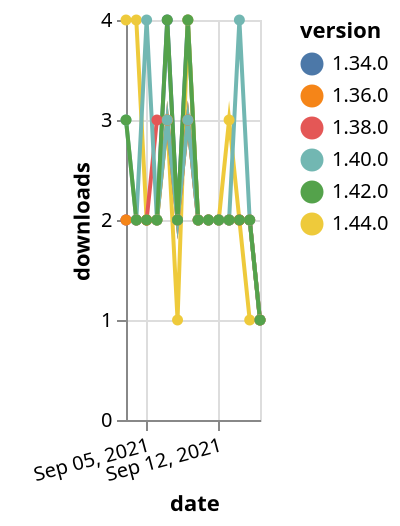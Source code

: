 {"$schema": "https://vega.github.io/schema/vega-lite/v5.json", "description": "A simple bar chart with embedded data.", "data": {"values": [{"date": "2021-09-03", "total": 2289, "delta": 2, "version": "1.34.0"}, {"date": "2021-09-04", "total": 2291, "delta": 2, "version": "1.34.0"}, {"date": "2021-09-05", "total": 2293, "delta": 2, "version": "1.34.0"}, {"date": "2021-09-06", "total": 2295, "delta": 2, "version": "1.34.0"}, {"date": "2021-09-07", "total": 2299, "delta": 4, "version": "1.34.0"}, {"date": "2021-09-08", "total": 2301, "delta": 2, "version": "1.34.0"}, {"date": "2021-09-09", "total": 2305, "delta": 4, "version": "1.34.0"}, {"date": "2021-09-10", "total": 2307, "delta": 2, "version": "1.34.0"}, {"date": "2021-09-11", "total": 2309, "delta": 2, "version": "1.34.0"}, {"date": "2021-09-12", "total": 2311, "delta": 2, "version": "1.34.0"}, {"date": "2021-09-13", "total": 2313, "delta": 2, "version": "1.34.0"}, {"date": "2021-09-14", "total": 2315, "delta": 2, "version": "1.34.0"}, {"date": "2021-09-15", "total": 2317, "delta": 2, "version": "1.34.0"}, {"date": "2021-09-16", "total": 2318, "delta": 1, "version": "1.34.0"}, {"date": "2021-09-03", "total": 215, "delta": 4, "version": "1.44.0"}, {"date": "2021-09-04", "total": 219, "delta": 4, "version": "1.44.0"}, {"date": "2021-09-05", "total": 221, "delta": 2, "version": "1.44.0"}, {"date": "2021-09-06", "total": 223, "delta": 2, "version": "1.44.0"}, {"date": "2021-09-07", "total": 226, "delta": 3, "version": "1.44.0"}, {"date": "2021-09-08", "total": 227, "delta": 1, "version": "1.44.0"}, {"date": "2021-09-09", "total": 231, "delta": 4, "version": "1.44.0"}, {"date": "2021-09-10", "total": 233, "delta": 2, "version": "1.44.0"}, {"date": "2021-09-11", "total": 235, "delta": 2, "version": "1.44.0"}, {"date": "2021-09-12", "total": 237, "delta": 2, "version": "1.44.0"}, {"date": "2021-09-13", "total": 240, "delta": 3, "version": "1.44.0"}, {"date": "2021-09-14", "total": 242, "delta": 2, "version": "1.44.0"}, {"date": "2021-09-15", "total": 243, "delta": 1, "version": "1.44.0"}, {"date": "2021-09-16", "total": 244, "delta": 1, "version": "1.44.0"}, {"date": "2021-09-03", "total": 1451, "delta": 2, "version": "1.38.0"}, {"date": "2021-09-04", "total": 1453, "delta": 2, "version": "1.38.0"}, {"date": "2021-09-05", "total": 1455, "delta": 2, "version": "1.38.0"}, {"date": "2021-09-06", "total": 1458, "delta": 3, "version": "1.38.0"}, {"date": "2021-09-07", "total": 1461, "delta": 3, "version": "1.38.0"}, {"date": "2021-09-08", "total": 1463, "delta": 2, "version": "1.38.0"}, {"date": "2021-09-09", "total": 1466, "delta": 3, "version": "1.38.0"}, {"date": "2021-09-10", "total": 1468, "delta": 2, "version": "1.38.0"}, {"date": "2021-09-11", "total": 1470, "delta": 2, "version": "1.38.0"}, {"date": "2021-09-12", "total": 1472, "delta": 2, "version": "1.38.0"}, {"date": "2021-09-13", "total": 1474, "delta": 2, "version": "1.38.0"}, {"date": "2021-09-14", "total": 1476, "delta": 2, "version": "1.38.0"}, {"date": "2021-09-15", "total": 1478, "delta": 2, "version": "1.38.0"}, {"date": "2021-09-16", "total": 1479, "delta": 1, "version": "1.38.0"}, {"date": "2021-09-03", "total": 1634, "delta": 2, "version": "1.36.0"}, {"date": "2021-09-04", "total": 1636, "delta": 2, "version": "1.36.0"}, {"date": "2021-09-05", "total": 1638, "delta": 2, "version": "1.36.0"}, {"date": "2021-09-06", "total": 1640, "delta": 2, "version": "1.36.0"}, {"date": "2021-09-07", "total": 1643, "delta": 3, "version": "1.36.0"}, {"date": "2021-09-08", "total": 1645, "delta": 2, "version": "1.36.0"}, {"date": "2021-09-09", "total": 1648, "delta": 3, "version": "1.36.0"}, {"date": "2021-09-10", "total": 1650, "delta": 2, "version": "1.36.0"}, {"date": "2021-09-11", "total": 1652, "delta": 2, "version": "1.36.0"}, {"date": "2021-09-12", "total": 1654, "delta": 2, "version": "1.36.0"}, {"date": "2021-09-13", "total": 1656, "delta": 2, "version": "1.36.0"}, {"date": "2021-09-14", "total": 1658, "delta": 2, "version": "1.36.0"}, {"date": "2021-09-15", "total": 1660, "delta": 2, "version": "1.36.0"}, {"date": "2021-09-16", "total": 1661, "delta": 1, "version": "1.36.0"}, {"date": "2021-09-03", "total": 999, "delta": 3, "version": "1.40.0"}, {"date": "2021-09-04", "total": 1001, "delta": 2, "version": "1.40.0"}, {"date": "2021-09-05", "total": 1005, "delta": 4, "version": "1.40.0"}, {"date": "2021-09-06", "total": 1007, "delta": 2, "version": "1.40.0"}, {"date": "2021-09-07", "total": 1010, "delta": 3, "version": "1.40.0"}, {"date": "2021-09-08", "total": 1012, "delta": 2, "version": "1.40.0"}, {"date": "2021-09-09", "total": 1015, "delta": 3, "version": "1.40.0"}, {"date": "2021-09-10", "total": 1017, "delta": 2, "version": "1.40.0"}, {"date": "2021-09-11", "total": 1019, "delta": 2, "version": "1.40.0"}, {"date": "2021-09-12", "total": 1021, "delta": 2, "version": "1.40.0"}, {"date": "2021-09-13", "total": 1023, "delta": 2, "version": "1.40.0"}, {"date": "2021-09-14", "total": 1027, "delta": 4, "version": "1.40.0"}, {"date": "2021-09-15", "total": 1029, "delta": 2, "version": "1.40.0"}, {"date": "2021-09-16", "total": 1030, "delta": 1, "version": "1.40.0"}, {"date": "2021-09-03", "total": 693, "delta": 3, "version": "1.42.0"}, {"date": "2021-09-04", "total": 695, "delta": 2, "version": "1.42.0"}, {"date": "2021-09-05", "total": 697, "delta": 2, "version": "1.42.0"}, {"date": "2021-09-06", "total": 699, "delta": 2, "version": "1.42.0"}, {"date": "2021-09-07", "total": 703, "delta": 4, "version": "1.42.0"}, {"date": "2021-09-08", "total": 705, "delta": 2, "version": "1.42.0"}, {"date": "2021-09-09", "total": 709, "delta": 4, "version": "1.42.0"}, {"date": "2021-09-10", "total": 711, "delta": 2, "version": "1.42.0"}, {"date": "2021-09-11", "total": 713, "delta": 2, "version": "1.42.0"}, {"date": "2021-09-12", "total": 715, "delta": 2, "version": "1.42.0"}, {"date": "2021-09-13", "total": 717, "delta": 2, "version": "1.42.0"}, {"date": "2021-09-14", "total": 719, "delta": 2, "version": "1.42.0"}, {"date": "2021-09-15", "total": 721, "delta": 2, "version": "1.42.0"}, {"date": "2021-09-16", "total": 722, "delta": 1, "version": "1.42.0"}]}, "width": "container", "mark": {"type": "line", "point": {"filled": true}}, "encoding": {"x": {"field": "date", "type": "temporal", "timeUnit": "yearmonthdate", "title": "date", "axis": {"labelAngle": -15}}, "y": {"field": "delta", "type": "quantitative", "title": "downloads"}, "color": {"field": "version", "type": "nominal"}, "tooltip": {"field": "delta"}}}